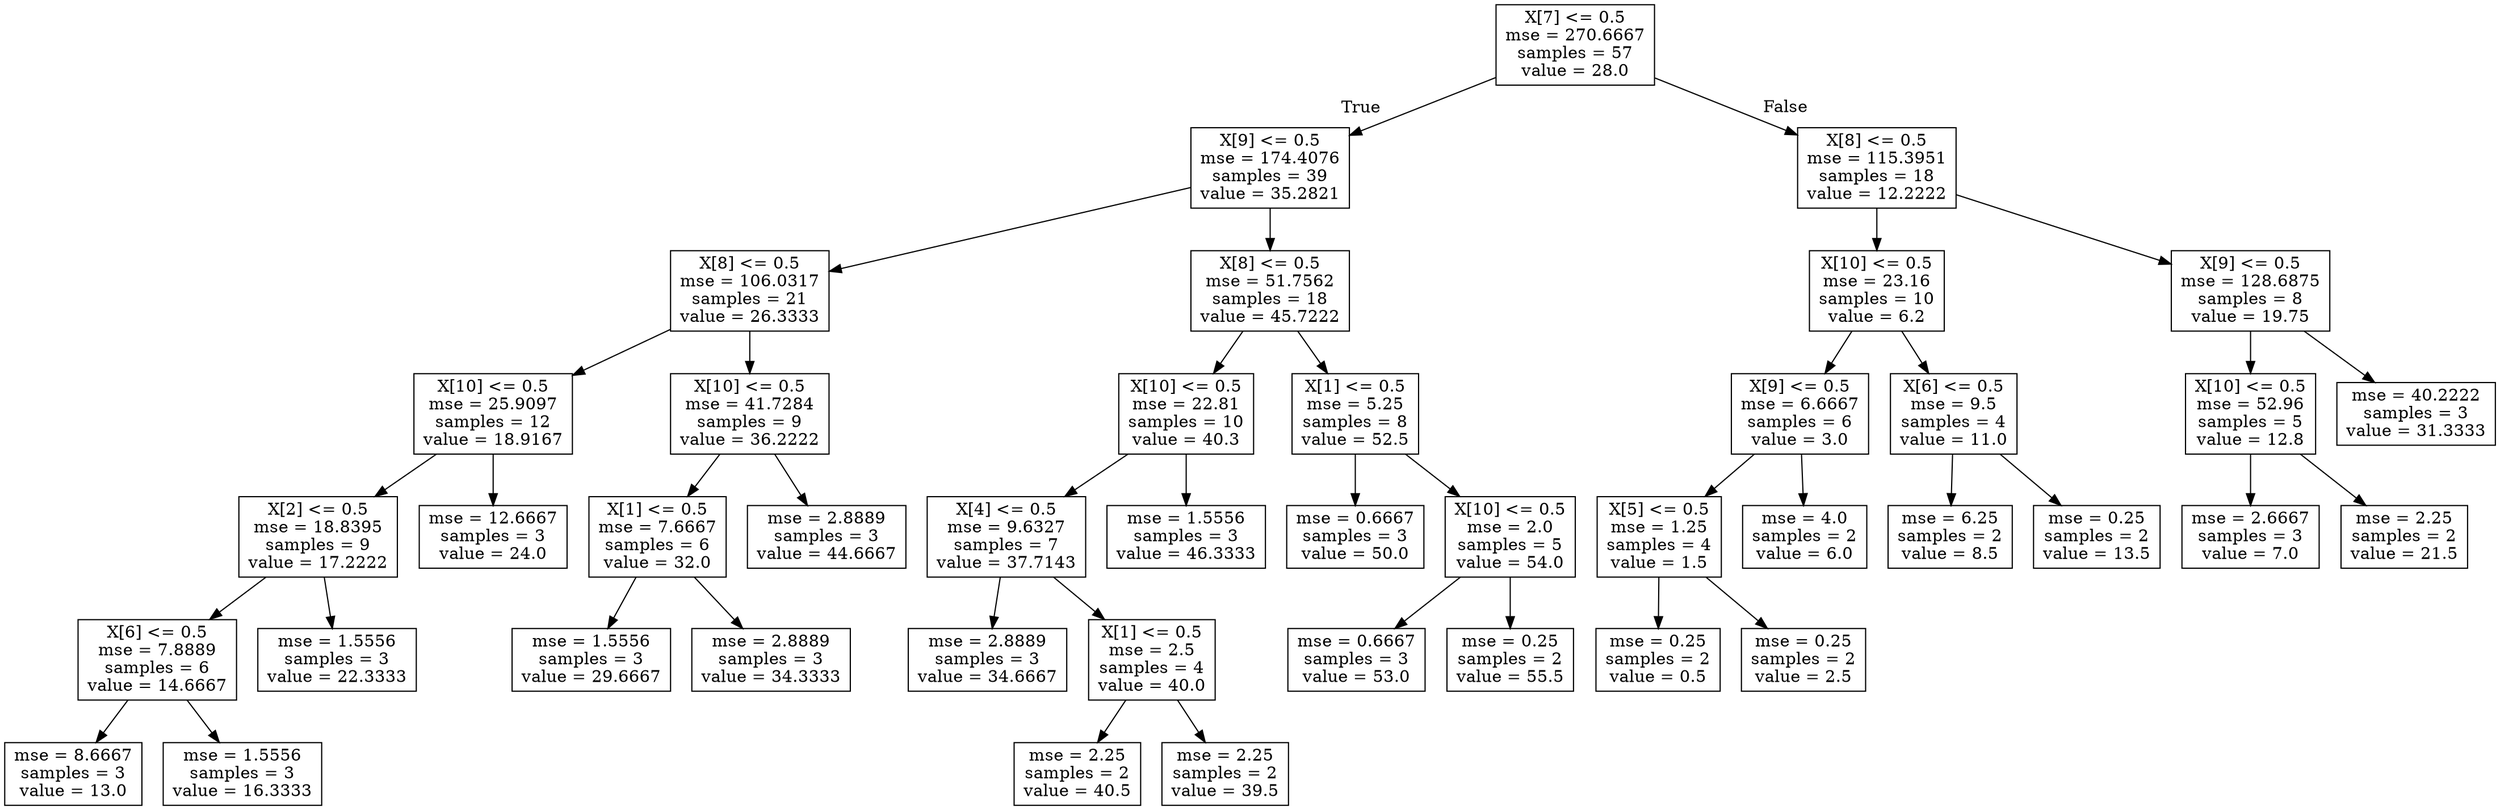 digraph Tree {
node [shape=box] ;
0 [label="X[7] <= 0.5\nmse = 270.6667\nsamples = 57\nvalue = 28.0"] ;
1 [label="X[9] <= 0.5\nmse = 174.4076\nsamples = 39\nvalue = 35.2821"] ;
0 -> 1 [labeldistance=2.5, labelangle=45, headlabel="True"] ;
2 [label="X[8] <= 0.5\nmse = 106.0317\nsamples = 21\nvalue = 26.3333"] ;
1 -> 2 ;
3 [label="X[10] <= 0.5\nmse = 25.9097\nsamples = 12\nvalue = 18.9167"] ;
2 -> 3 ;
4 [label="X[2] <= 0.5\nmse = 18.8395\nsamples = 9\nvalue = 17.2222"] ;
3 -> 4 ;
5 [label="X[6] <= 0.5\nmse = 7.8889\nsamples = 6\nvalue = 14.6667"] ;
4 -> 5 ;
6 [label="mse = 8.6667\nsamples = 3\nvalue = 13.0"] ;
5 -> 6 ;
7 [label="mse = 1.5556\nsamples = 3\nvalue = 16.3333"] ;
5 -> 7 ;
8 [label="mse = 1.5556\nsamples = 3\nvalue = 22.3333"] ;
4 -> 8 ;
9 [label="mse = 12.6667\nsamples = 3\nvalue = 24.0"] ;
3 -> 9 ;
10 [label="X[10] <= 0.5\nmse = 41.7284\nsamples = 9\nvalue = 36.2222"] ;
2 -> 10 ;
11 [label="X[1] <= 0.5\nmse = 7.6667\nsamples = 6\nvalue = 32.0"] ;
10 -> 11 ;
12 [label="mse = 1.5556\nsamples = 3\nvalue = 29.6667"] ;
11 -> 12 ;
13 [label="mse = 2.8889\nsamples = 3\nvalue = 34.3333"] ;
11 -> 13 ;
14 [label="mse = 2.8889\nsamples = 3\nvalue = 44.6667"] ;
10 -> 14 ;
15 [label="X[8] <= 0.5\nmse = 51.7562\nsamples = 18\nvalue = 45.7222"] ;
1 -> 15 ;
16 [label="X[10] <= 0.5\nmse = 22.81\nsamples = 10\nvalue = 40.3"] ;
15 -> 16 ;
17 [label="X[4] <= 0.5\nmse = 9.6327\nsamples = 7\nvalue = 37.7143"] ;
16 -> 17 ;
18 [label="mse = 2.8889\nsamples = 3\nvalue = 34.6667"] ;
17 -> 18 ;
19 [label="X[1] <= 0.5\nmse = 2.5\nsamples = 4\nvalue = 40.0"] ;
17 -> 19 ;
20 [label="mse = 2.25\nsamples = 2\nvalue = 40.5"] ;
19 -> 20 ;
21 [label="mse = 2.25\nsamples = 2\nvalue = 39.5"] ;
19 -> 21 ;
22 [label="mse = 1.5556\nsamples = 3\nvalue = 46.3333"] ;
16 -> 22 ;
23 [label="X[1] <= 0.5\nmse = 5.25\nsamples = 8\nvalue = 52.5"] ;
15 -> 23 ;
24 [label="mse = 0.6667\nsamples = 3\nvalue = 50.0"] ;
23 -> 24 ;
25 [label="X[10] <= 0.5\nmse = 2.0\nsamples = 5\nvalue = 54.0"] ;
23 -> 25 ;
26 [label="mse = 0.6667\nsamples = 3\nvalue = 53.0"] ;
25 -> 26 ;
27 [label="mse = 0.25\nsamples = 2\nvalue = 55.5"] ;
25 -> 27 ;
28 [label="X[8] <= 0.5\nmse = 115.3951\nsamples = 18\nvalue = 12.2222"] ;
0 -> 28 [labeldistance=2.5, labelangle=-45, headlabel="False"] ;
29 [label="X[10] <= 0.5\nmse = 23.16\nsamples = 10\nvalue = 6.2"] ;
28 -> 29 ;
30 [label="X[9] <= 0.5\nmse = 6.6667\nsamples = 6\nvalue = 3.0"] ;
29 -> 30 ;
31 [label="X[5] <= 0.5\nmse = 1.25\nsamples = 4\nvalue = 1.5"] ;
30 -> 31 ;
32 [label="mse = 0.25\nsamples = 2\nvalue = 0.5"] ;
31 -> 32 ;
33 [label="mse = 0.25\nsamples = 2\nvalue = 2.5"] ;
31 -> 33 ;
34 [label="mse = 4.0\nsamples = 2\nvalue = 6.0"] ;
30 -> 34 ;
35 [label="X[6] <= 0.5\nmse = 9.5\nsamples = 4\nvalue = 11.0"] ;
29 -> 35 ;
36 [label="mse = 6.25\nsamples = 2\nvalue = 8.5"] ;
35 -> 36 ;
37 [label="mse = 0.25\nsamples = 2\nvalue = 13.5"] ;
35 -> 37 ;
38 [label="X[9] <= 0.5\nmse = 128.6875\nsamples = 8\nvalue = 19.75"] ;
28 -> 38 ;
39 [label="X[10] <= 0.5\nmse = 52.96\nsamples = 5\nvalue = 12.8"] ;
38 -> 39 ;
40 [label="mse = 2.6667\nsamples = 3\nvalue = 7.0"] ;
39 -> 40 ;
41 [label="mse = 2.25\nsamples = 2\nvalue = 21.5"] ;
39 -> 41 ;
42 [label="mse = 40.2222\nsamples = 3\nvalue = 31.3333"] ;
38 -> 42 ;
}